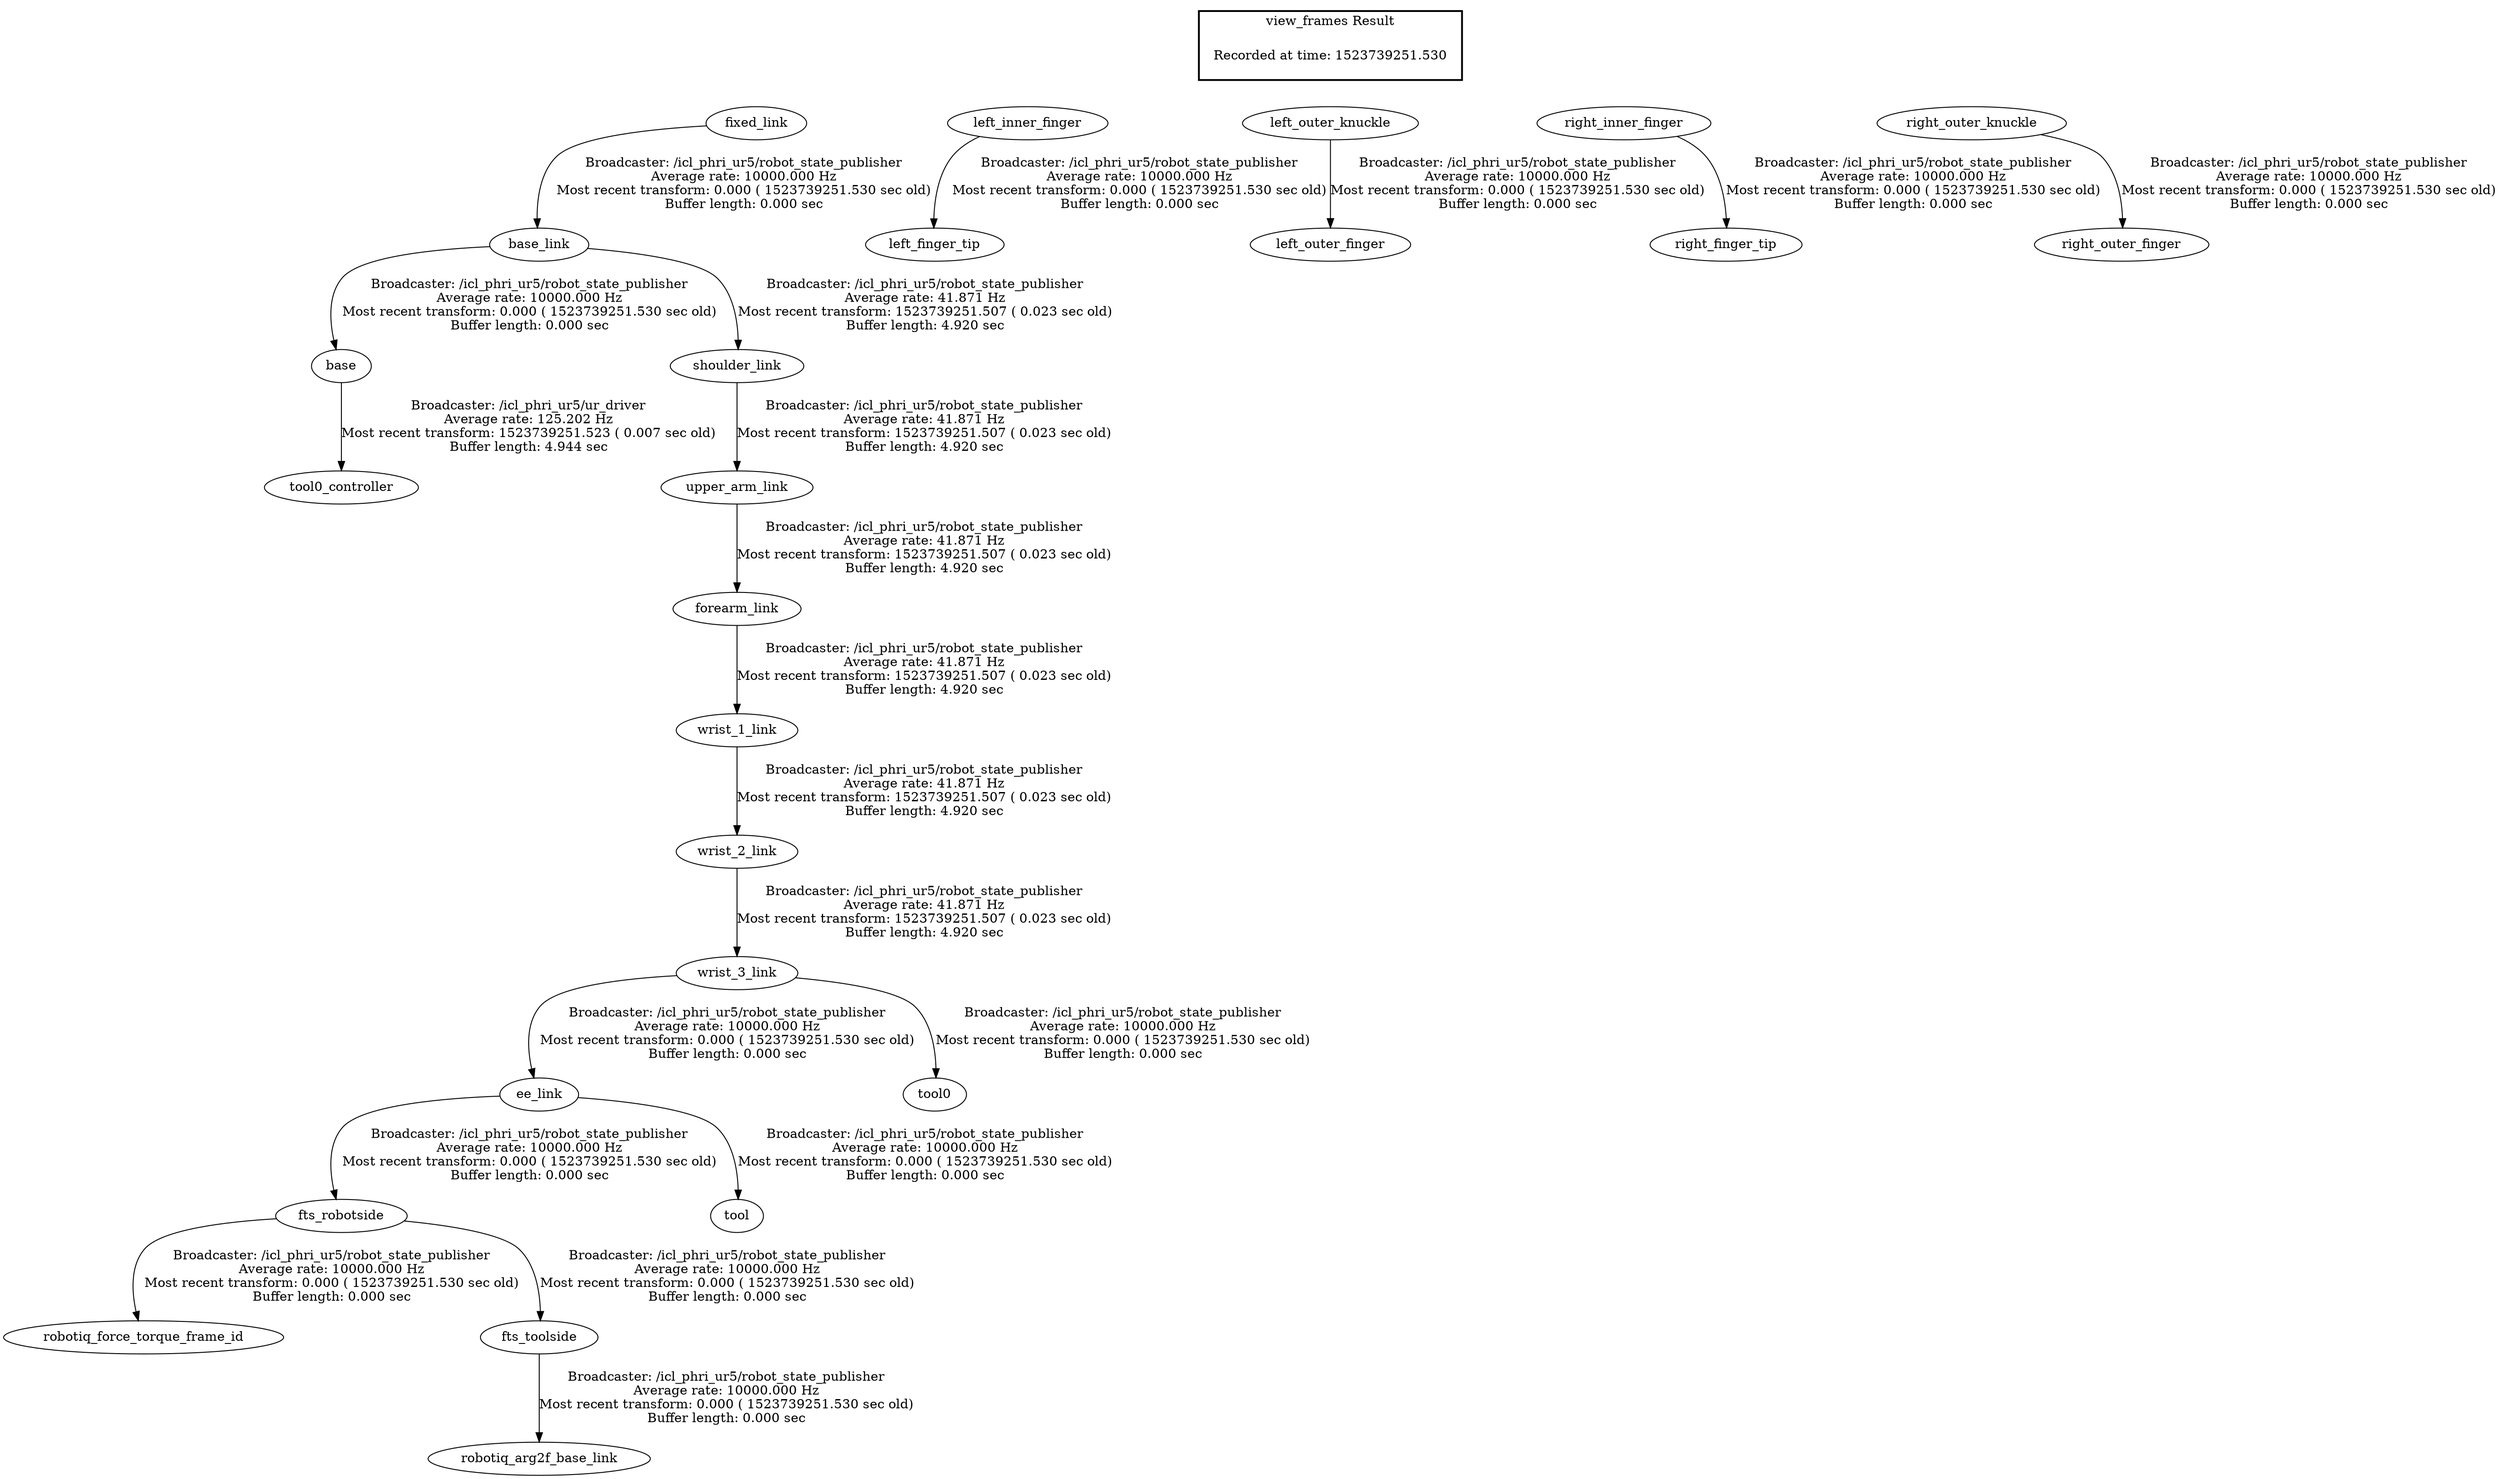 digraph G {
"base_link" -> "base"[label="Broadcaster: /icl_phri_ur5/robot_state_publisher\nAverage rate: 10000.000 Hz\nMost recent transform: 0.000 ( 1523739251.530 sec old)\nBuffer length: 0.000 sec\n"];
"fixed_link" -> "base_link"[label="Broadcaster: /icl_phri_ur5/robot_state_publisher\nAverage rate: 10000.000 Hz\nMost recent transform: 0.000 ( 1523739251.530 sec old)\nBuffer length: 0.000 sec\n"];
"wrist_3_link" -> "ee_link"[label="Broadcaster: /icl_phri_ur5/robot_state_publisher\nAverage rate: 10000.000 Hz\nMost recent transform: 0.000 ( 1523739251.530 sec old)\nBuffer length: 0.000 sec\n"];
"wrist_2_link" -> "wrist_3_link"[label="Broadcaster: /icl_phri_ur5/robot_state_publisher\nAverage rate: 41.871 Hz\nMost recent transform: 1523739251.507 ( 0.023 sec old)\nBuffer length: 4.920 sec\n"];
"ee_link" -> "fts_robotside"[label="Broadcaster: /icl_phri_ur5/robot_state_publisher\nAverage rate: 10000.000 Hz\nMost recent transform: 0.000 ( 1523739251.530 sec old)\nBuffer length: 0.000 sec\n"];
"left_inner_finger" -> "left_finger_tip"[label="Broadcaster: /icl_phri_ur5/robot_state_publisher\nAverage rate: 10000.000 Hz\nMost recent transform: 0.000 ( 1523739251.530 sec old)\nBuffer length: 0.000 sec\n"];
"left_outer_knuckle" -> "left_outer_finger"[label="Broadcaster: /icl_phri_ur5/robot_state_publisher\nAverage rate: 10000.000 Hz\nMost recent transform: 0.000 ( 1523739251.530 sec old)\nBuffer length: 0.000 sec\n"];
"fts_robotside" -> "robotiq_force_torque_frame_id"[label="Broadcaster: /icl_phri_ur5/robot_state_publisher\nAverage rate: 10000.000 Hz\nMost recent transform: 0.000 ( 1523739251.530 sec old)\nBuffer length: 0.000 sec\n"];
"right_inner_finger" -> "right_finger_tip"[label="Broadcaster: /icl_phri_ur5/robot_state_publisher\nAverage rate: 10000.000 Hz\nMost recent transform: 0.000 ( 1523739251.530 sec old)\nBuffer length: 0.000 sec\n"];
"right_outer_knuckle" -> "right_outer_finger"[label="Broadcaster: /icl_phri_ur5/robot_state_publisher\nAverage rate: 10000.000 Hz\nMost recent transform: 0.000 ( 1523739251.530 sec old)\nBuffer length: 0.000 sec\n"];
"ee_link" -> "tool"[label="Broadcaster: /icl_phri_ur5/robot_state_publisher\nAverage rate: 10000.000 Hz\nMost recent transform: 0.000 ( 1523739251.530 sec old)\nBuffer length: 0.000 sec\n"];
"fts_robotside" -> "fts_toolside"[label="Broadcaster: /icl_phri_ur5/robot_state_publisher\nAverage rate: 10000.000 Hz\nMost recent transform: 0.000 ( 1523739251.530 sec old)\nBuffer length: 0.000 sec\n"];
"fts_toolside" -> "robotiq_arg2f_base_link"[label="Broadcaster: /icl_phri_ur5/robot_state_publisher\nAverage rate: 10000.000 Hz\nMost recent transform: 0.000 ( 1523739251.530 sec old)\nBuffer length: 0.000 sec\n"];
"wrist_3_link" -> "tool0"[label="Broadcaster: /icl_phri_ur5/robot_state_publisher\nAverage rate: 10000.000 Hz\nMost recent transform: 0.000 ( 1523739251.530 sec old)\nBuffer length: 0.000 sec\n"];
"base" -> "tool0_controller"[label="Broadcaster: /icl_phri_ur5/ur_driver\nAverage rate: 125.202 Hz\nMost recent transform: 1523739251.523 ( 0.007 sec old)\nBuffer length: 4.944 sec\n"];
"upper_arm_link" -> "forearm_link"[label="Broadcaster: /icl_phri_ur5/robot_state_publisher\nAverage rate: 41.871 Hz\nMost recent transform: 1523739251.507 ( 0.023 sec old)\nBuffer length: 4.920 sec\n"];
"shoulder_link" -> "upper_arm_link"[label="Broadcaster: /icl_phri_ur5/robot_state_publisher\nAverage rate: 41.871 Hz\nMost recent transform: 1523739251.507 ( 0.023 sec old)\nBuffer length: 4.920 sec\n"];
"base_link" -> "shoulder_link"[label="Broadcaster: /icl_phri_ur5/robot_state_publisher\nAverage rate: 41.871 Hz\nMost recent transform: 1523739251.507 ( 0.023 sec old)\nBuffer length: 4.920 sec\n"];
"forearm_link" -> "wrist_1_link"[label="Broadcaster: /icl_phri_ur5/robot_state_publisher\nAverage rate: 41.871 Hz\nMost recent transform: 1523739251.507 ( 0.023 sec old)\nBuffer length: 4.920 sec\n"];
"wrist_1_link" -> "wrist_2_link"[label="Broadcaster: /icl_phri_ur5/robot_state_publisher\nAverage rate: 41.871 Hz\nMost recent transform: 1523739251.507 ( 0.023 sec old)\nBuffer length: 4.920 sec\n"];
edge [style=invis];
 subgraph cluster_legend { style=bold; color=black; label ="view_frames Result";
"Recorded at time: 1523739251.530"[ shape=plaintext ] ;
 }->"fixed_link";
edge [style=invis];
 subgraph cluster_legend { style=bold; color=black; label ="view_frames Result";
"Recorded at time: 1523739251.530"[ shape=plaintext ] ;
 }->"left_inner_finger";
edge [style=invis];
 subgraph cluster_legend { style=bold; color=black; label ="view_frames Result";
"Recorded at time: 1523739251.530"[ shape=plaintext ] ;
 }->"left_outer_knuckle";
edge [style=invis];
 subgraph cluster_legend { style=bold; color=black; label ="view_frames Result";
"Recorded at time: 1523739251.530"[ shape=plaintext ] ;
 }->"right_inner_finger";
edge [style=invis];
 subgraph cluster_legend { style=bold; color=black; label ="view_frames Result";
"Recorded at time: 1523739251.530"[ shape=plaintext ] ;
 }->"right_outer_knuckle";
}